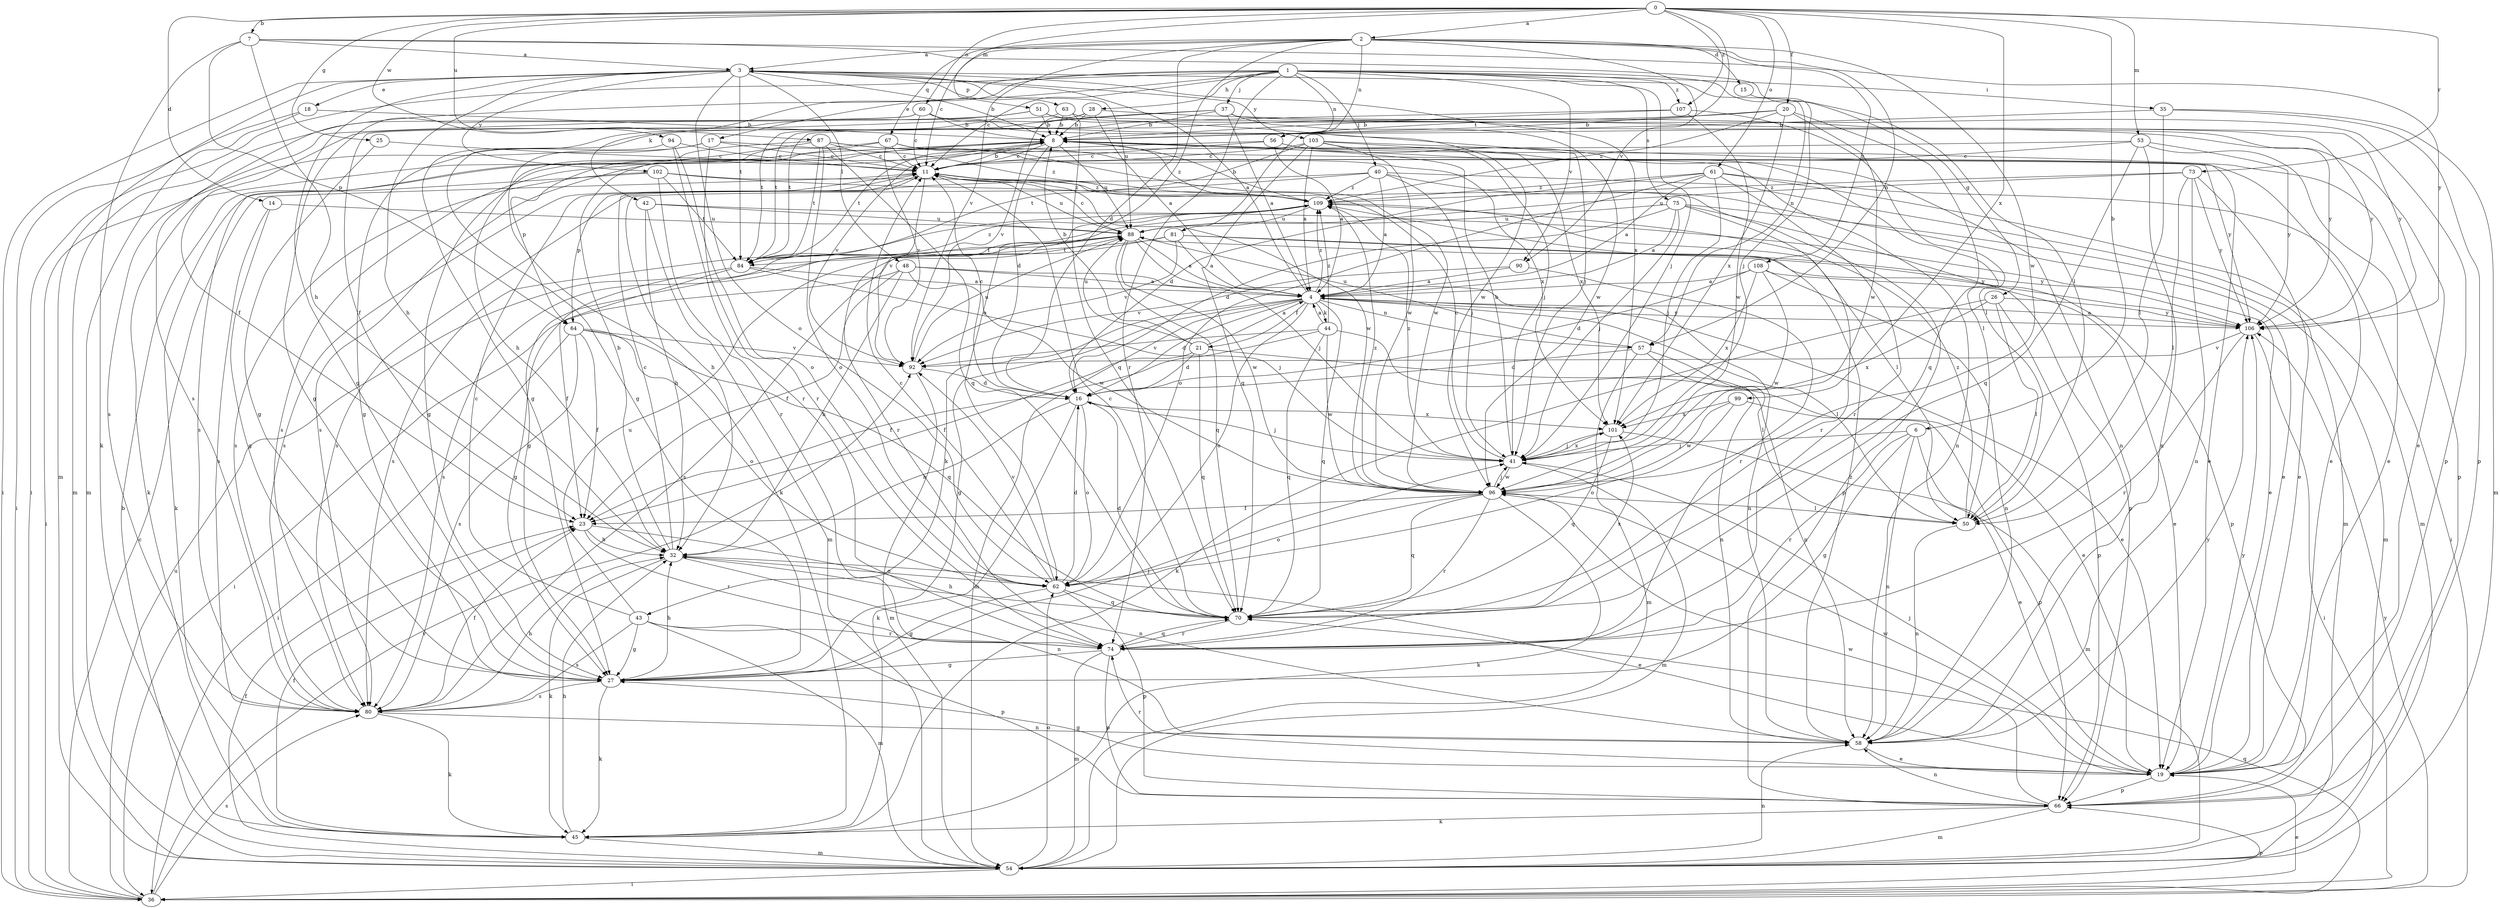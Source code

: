 strict digraph  {
0;
1;
2;
3;
4;
6;
7;
8;
11;
14;
15;
16;
17;
18;
19;
20;
21;
23;
25;
26;
27;
28;
32;
35;
36;
37;
40;
41;
42;
43;
44;
45;
48;
50;
51;
53;
54;
56;
57;
58;
60;
61;
62;
63;
64;
66;
67;
70;
73;
74;
75;
80;
81;
84;
87;
88;
90;
92;
94;
96;
99;
101;
102;
103;
106;
107;
108;
109;
0 -> 2  [label=a];
0 -> 6  [label=b];
0 -> 7  [label=b];
0 -> 14  [label=d];
0 -> 20  [label=f];
0 -> 25  [label=g];
0 -> 51  [label=m];
0 -> 53  [label=m];
0 -> 60  [label=o];
0 -> 61  [label=o];
0 -> 73  [label=r];
0 -> 81  [label=t];
0 -> 87  [label=u];
0 -> 94  [label=w];
0 -> 99  [label=x];
0 -> 107  [label=z];
1 -> 11  [label=c];
1 -> 17  [label=e];
1 -> 26  [label=g];
1 -> 28  [label=h];
1 -> 35  [label=i];
1 -> 36  [label=i];
1 -> 37  [label=j];
1 -> 40  [label=j];
1 -> 41  [label=j];
1 -> 42  [label=k];
1 -> 56  [label=n];
1 -> 74  [label=r];
1 -> 75  [label=s];
1 -> 80  [label=s];
1 -> 90  [label=v];
1 -> 107  [label=z];
2 -> 3  [label=a];
2 -> 11  [label=c];
2 -> 15  [label=d];
2 -> 16  [label=d];
2 -> 56  [label=n];
2 -> 57  [label=n];
2 -> 62  [label=o];
2 -> 67  [label=q];
2 -> 90  [label=v];
2 -> 92  [label=v];
2 -> 96  [label=w];
2 -> 108  [label=z];
3 -> 8  [label=b];
3 -> 18  [label=e];
3 -> 27  [label=g];
3 -> 32  [label=h];
3 -> 36  [label=i];
3 -> 48  [label=l];
3 -> 54  [label=m];
3 -> 57  [label=n];
3 -> 62  [label=o];
3 -> 63  [label=p];
3 -> 84  [label=t];
3 -> 88  [label=u];
3 -> 101  [label=x];
3 -> 102  [label=y];
3 -> 103  [label=y];
4 -> 3  [label=a];
4 -> 16  [label=d];
4 -> 19  [label=e];
4 -> 21  [label=f];
4 -> 27  [label=g];
4 -> 43  [label=k];
4 -> 44  [label=k];
4 -> 50  [label=l];
4 -> 54  [label=m];
4 -> 57  [label=n];
4 -> 62  [label=o];
4 -> 70  [label=q];
4 -> 106  [label=y];
4 -> 109  [label=z];
6 -> 19  [label=e];
6 -> 27  [label=g];
6 -> 41  [label=j];
6 -> 58  [label=n];
6 -> 74  [label=r];
7 -> 3  [label=a];
7 -> 32  [label=h];
7 -> 45  [label=k];
7 -> 50  [label=l];
7 -> 64  [label=p];
7 -> 106  [label=y];
8 -> 11  [label=c];
8 -> 16  [label=d];
8 -> 50  [label=l];
8 -> 58  [label=n];
8 -> 64  [label=p];
8 -> 84  [label=t];
8 -> 88  [label=u];
8 -> 92  [label=v];
8 -> 109  [label=z];
11 -> 8  [label=b];
11 -> 64  [label=p];
11 -> 80  [label=s];
11 -> 88  [label=u];
11 -> 92  [label=v];
11 -> 96  [label=w];
11 -> 109  [label=z];
14 -> 27  [label=g];
14 -> 80  [label=s];
14 -> 88  [label=u];
15 -> 41  [label=j];
16 -> 11  [label=c];
16 -> 32  [label=h];
16 -> 41  [label=j];
16 -> 45  [label=k];
16 -> 62  [label=o];
16 -> 101  [label=x];
17 -> 11  [label=c];
17 -> 36  [label=i];
17 -> 45  [label=k];
17 -> 74  [label=r];
17 -> 109  [label=z];
18 -> 8  [label=b];
18 -> 36  [label=i];
18 -> 54  [label=m];
19 -> 27  [label=g];
19 -> 41  [label=j];
19 -> 66  [label=p];
19 -> 74  [label=r];
19 -> 96  [label=w];
19 -> 106  [label=y];
20 -> 8  [label=b];
20 -> 70  [label=q];
20 -> 84  [label=t];
20 -> 96  [label=w];
20 -> 101  [label=x];
20 -> 109  [label=z];
21 -> 4  [label=a];
21 -> 8  [label=b];
21 -> 16  [label=d];
21 -> 19  [label=e];
21 -> 23  [label=f];
21 -> 70  [label=q];
21 -> 88  [label=u];
23 -> 32  [label=h];
23 -> 58  [label=n];
23 -> 74  [label=r];
25 -> 11  [label=c];
25 -> 27  [label=g];
26 -> 45  [label=k];
26 -> 50  [label=l];
26 -> 66  [label=p];
26 -> 101  [label=x];
26 -> 106  [label=y];
27 -> 32  [label=h];
27 -> 41  [label=j];
27 -> 45  [label=k];
27 -> 80  [label=s];
28 -> 4  [label=a];
28 -> 8  [label=b];
28 -> 27  [label=g];
28 -> 92  [label=v];
28 -> 106  [label=y];
32 -> 8  [label=b];
32 -> 11  [label=c];
32 -> 19  [label=e];
32 -> 45  [label=k];
32 -> 58  [label=n];
32 -> 62  [label=o];
35 -> 8  [label=b];
35 -> 50  [label=l];
35 -> 54  [label=m];
35 -> 66  [label=p];
36 -> 11  [label=c];
36 -> 19  [label=e];
36 -> 66  [label=p];
36 -> 70  [label=q];
36 -> 80  [label=s];
36 -> 88  [label=u];
36 -> 92  [label=v];
36 -> 106  [label=y];
37 -> 4  [label=a];
37 -> 8  [label=b];
37 -> 27  [label=g];
37 -> 66  [label=p];
37 -> 84  [label=t];
37 -> 96  [label=w];
40 -> 4  [label=a];
40 -> 19  [label=e];
40 -> 32  [label=h];
40 -> 41  [label=j];
40 -> 54  [label=m];
40 -> 80  [label=s];
40 -> 109  [label=z];
41 -> 8  [label=b];
41 -> 11  [label=c];
41 -> 54  [label=m];
41 -> 96  [label=w];
41 -> 101  [label=x];
41 -> 109  [label=z];
42 -> 19  [label=e];
42 -> 32  [label=h];
42 -> 54  [label=m];
42 -> 88  [label=u];
43 -> 11  [label=c];
43 -> 27  [label=g];
43 -> 54  [label=m];
43 -> 66  [label=p];
43 -> 74  [label=r];
43 -> 80  [label=s];
43 -> 88  [label=u];
44 -> 4  [label=a];
44 -> 23  [label=f];
44 -> 58  [label=n];
44 -> 70  [label=q];
44 -> 92  [label=v];
44 -> 96  [label=w];
44 -> 109  [label=z];
45 -> 23  [label=f];
45 -> 32  [label=h];
45 -> 54  [label=m];
48 -> 4  [label=a];
48 -> 23  [label=f];
48 -> 32  [label=h];
48 -> 36  [label=i];
48 -> 58  [label=n];
48 -> 96  [label=w];
50 -> 58  [label=n];
50 -> 109  [label=z];
51 -> 8  [label=b];
51 -> 19  [label=e];
51 -> 23  [label=f];
51 -> 80  [label=s];
51 -> 96  [label=w];
53 -> 11  [label=c];
53 -> 19  [label=e];
53 -> 58  [label=n];
53 -> 70  [label=q];
53 -> 80  [label=s];
53 -> 106  [label=y];
54 -> 8  [label=b];
54 -> 23  [label=f];
54 -> 36  [label=i];
54 -> 58  [label=n];
54 -> 62  [label=o];
56 -> 4  [label=a];
56 -> 11  [label=c];
56 -> 58  [label=n];
56 -> 66  [label=p];
56 -> 80  [label=s];
57 -> 16  [label=d];
57 -> 50  [label=l];
57 -> 54  [label=m];
57 -> 58  [label=n];
57 -> 88  [label=u];
58 -> 19  [label=e];
58 -> 106  [label=y];
58 -> 109  [label=z];
60 -> 8  [label=b];
60 -> 11  [label=c];
60 -> 27  [label=g];
60 -> 41  [label=j];
60 -> 54  [label=m];
60 -> 106  [label=y];
61 -> 4  [label=a];
61 -> 16  [label=d];
61 -> 36  [label=i];
61 -> 41  [label=j];
61 -> 54  [label=m];
61 -> 62  [label=o];
61 -> 74  [label=r];
61 -> 109  [label=z];
62 -> 11  [label=c];
62 -> 16  [label=d];
62 -> 27  [label=g];
62 -> 66  [label=p];
62 -> 70  [label=q];
62 -> 92  [label=v];
63 -> 8  [label=b];
63 -> 23  [label=f];
63 -> 70  [label=q];
63 -> 106  [label=y];
64 -> 23  [label=f];
64 -> 36  [label=i];
64 -> 62  [label=o];
64 -> 70  [label=q];
64 -> 80  [label=s];
64 -> 92  [label=v];
66 -> 45  [label=k];
66 -> 54  [label=m];
66 -> 58  [label=n];
66 -> 96  [label=w];
67 -> 11  [label=c];
67 -> 19  [label=e];
67 -> 27  [label=g];
67 -> 80  [label=s];
67 -> 92  [label=v];
67 -> 96  [label=w];
70 -> 11  [label=c];
70 -> 16  [label=d];
70 -> 32  [label=h];
70 -> 74  [label=r];
70 -> 101  [label=x];
73 -> 19  [label=e];
73 -> 50  [label=l];
73 -> 58  [label=n];
73 -> 88  [label=u];
73 -> 106  [label=y];
73 -> 109  [label=z];
74 -> 27  [label=g];
74 -> 54  [label=m];
74 -> 66  [label=p];
74 -> 70  [label=q];
75 -> 4  [label=a];
75 -> 16  [label=d];
75 -> 41  [label=j];
75 -> 54  [label=m];
75 -> 66  [label=p];
75 -> 74  [label=r];
75 -> 88  [label=u];
80 -> 23  [label=f];
80 -> 32  [label=h];
80 -> 45  [label=k];
80 -> 58  [label=n];
81 -> 4  [label=a];
81 -> 66  [label=p];
81 -> 80  [label=s];
81 -> 84  [label=t];
81 -> 92  [label=v];
81 -> 106  [label=y];
84 -> 4  [label=a];
84 -> 23  [label=f];
84 -> 27  [label=g];
84 -> 41  [label=j];
84 -> 109  [label=z];
87 -> 11  [label=c];
87 -> 32  [label=h];
87 -> 45  [label=k];
87 -> 62  [label=o];
87 -> 70  [label=q];
87 -> 84  [label=t];
87 -> 101  [label=x];
87 -> 106  [label=y];
88 -> 4  [label=a];
88 -> 11  [label=c];
88 -> 41  [label=j];
88 -> 70  [label=q];
88 -> 80  [label=s];
88 -> 84  [label=t];
88 -> 96  [label=w];
88 -> 106  [label=y];
90 -> 4  [label=a];
90 -> 74  [label=r];
90 -> 92  [label=v];
92 -> 16  [label=d];
92 -> 54  [label=m];
92 -> 88  [label=u];
94 -> 11  [label=c];
94 -> 27  [label=g];
94 -> 62  [label=o];
94 -> 74  [label=r];
96 -> 23  [label=f];
96 -> 41  [label=j];
96 -> 45  [label=k];
96 -> 50  [label=l];
96 -> 62  [label=o];
96 -> 70  [label=q];
96 -> 74  [label=r];
96 -> 109  [label=z];
99 -> 62  [label=o];
99 -> 66  [label=p];
99 -> 96  [label=w];
99 -> 101  [label=x];
101 -> 41  [label=j];
101 -> 54  [label=m];
101 -> 70  [label=q];
102 -> 45  [label=k];
102 -> 66  [label=p];
102 -> 74  [label=r];
102 -> 80  [label=s];
102 -> 84  [label=t];
102 -> 109  [label=z];
103 -> 4  [label=a];
103 -> 11  [label=c];
103 -> 19  [label=e];
103 -> 41  [label=j];
103 -> 70  [label=q];
103 -> 84  [label=t];
103 -> 96  [label=w];
103 -> 101  [label=x];
106 -> 4  [label=a];
106 -> 36  [label=i];
106 -> 74  [label=r];
106 -> 92  [label=v];
107 -> 8  [label=b];
107 -> 50  [label=l];
107 -> 84  [label=t];
107 -> 96  [label=w];
108 -> 4  [label=a];
108 -> 16  [label=d];
108 -> 19  [label=e];
108 -> 58  [label=n];
108 -> 96  [label=w];
108 -> 101  [label=x];
109 -> 8  [label=b];
109 -> 27  [label=g];
109 -> 50  [label=l];
109 -> 74  [label=r];
109 -> 80  [label=s];
109 -> 88  [label=u];
}
